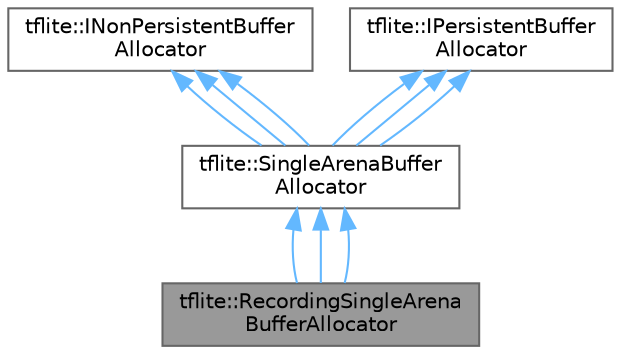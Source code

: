 digraph "tflite::RecordingSingleArenaBufferAllocator"
{
 // LATEX_PDF_SIZE
  bgcolor="transparent";
  edge [fontname=Helvetica,fontsize=10,labelfontname=Helvetica,labelfontsize=10];
  node [fontname=Helvetica,fontsize=10,shape=box,height=0.2,width=0.4];
  Node1 [id="Node000001",label="tflite::RecordingSingleArena\lBufferAllocator",height=0.2,width=0.4,color="gray40", fillcolor="grey60", style="filled", fontcolor="black",tooltip=" "];
  Node2 -> Node1 [id="edge10_Node000001_Node000002",dir="back",color="steelblue1",style="solid",tooltip=" "];
  Node2 [id="Node000002",label="tflite::SingleArenaBuffer\lAllocator",height=0.2,width=0.4,color="gray40", fillcolor="white", style="filled",URL="$classtflite_1_1_single_arena_buffer_allocator.html",tooltip=" "];
  Node3 -> Node2 [id="edge11_Node000002_Node000003",dir="back",color="steelblue1",style="solid",tooltip=" "];
  Node3 [id="Node000003",label="tflite::INonPersistentBuffer\lAllocator",height=0.2,width=0.4,color="gray40", fillcolor="white", style="filled",URL="$classtflite_1_1_i_non_persistent_buffer_allocator.html",tooltip=" "];
  Node4 -> Node2 [id="edge12_Node000002_Node000004",dir="back",color="steelblue1",style="solid",tooltip=" "];
  Node4 [id="Node000004",label="tflite::IPersistentBuffer\lAllocator",height=0.2,width=0.4,color="gray40", fillcolor="white", style="filled",URL="$classtflite_1_1_i_persistent_buffer_allocator.html",tooltip=" "];
  Node3 -> Node2 [id="edge13_Node000002_Node000003",dir="back",color="steelblue1",style="solid",tooltip=" "];
  Node4 -> Node2 [id="edge14_Node000002_Node000004",dir="back",color="steelblue1",style="solid",tooltip=" "];
  Node3 -> Node2 [id="edge15_Node000002_Node000003",dir="back",color="steelblue1",style="solid",tooltip=" "];
  Node4 -> Node2 [id="edge16_Node000002_Node000004",dir="back",color="steelblue1",style="solid",tooltip=" "];
  Node2 -> Node1 [id="edge17_Node000001_Node000002",dir="back",color="steelblue1",style="solid",tooltip=" "];
  Node2 -> Node1 [id="edge18_Node000001_Node000002",dir="back",color="steelblue1",style="solid",tooltip=" "];
}
